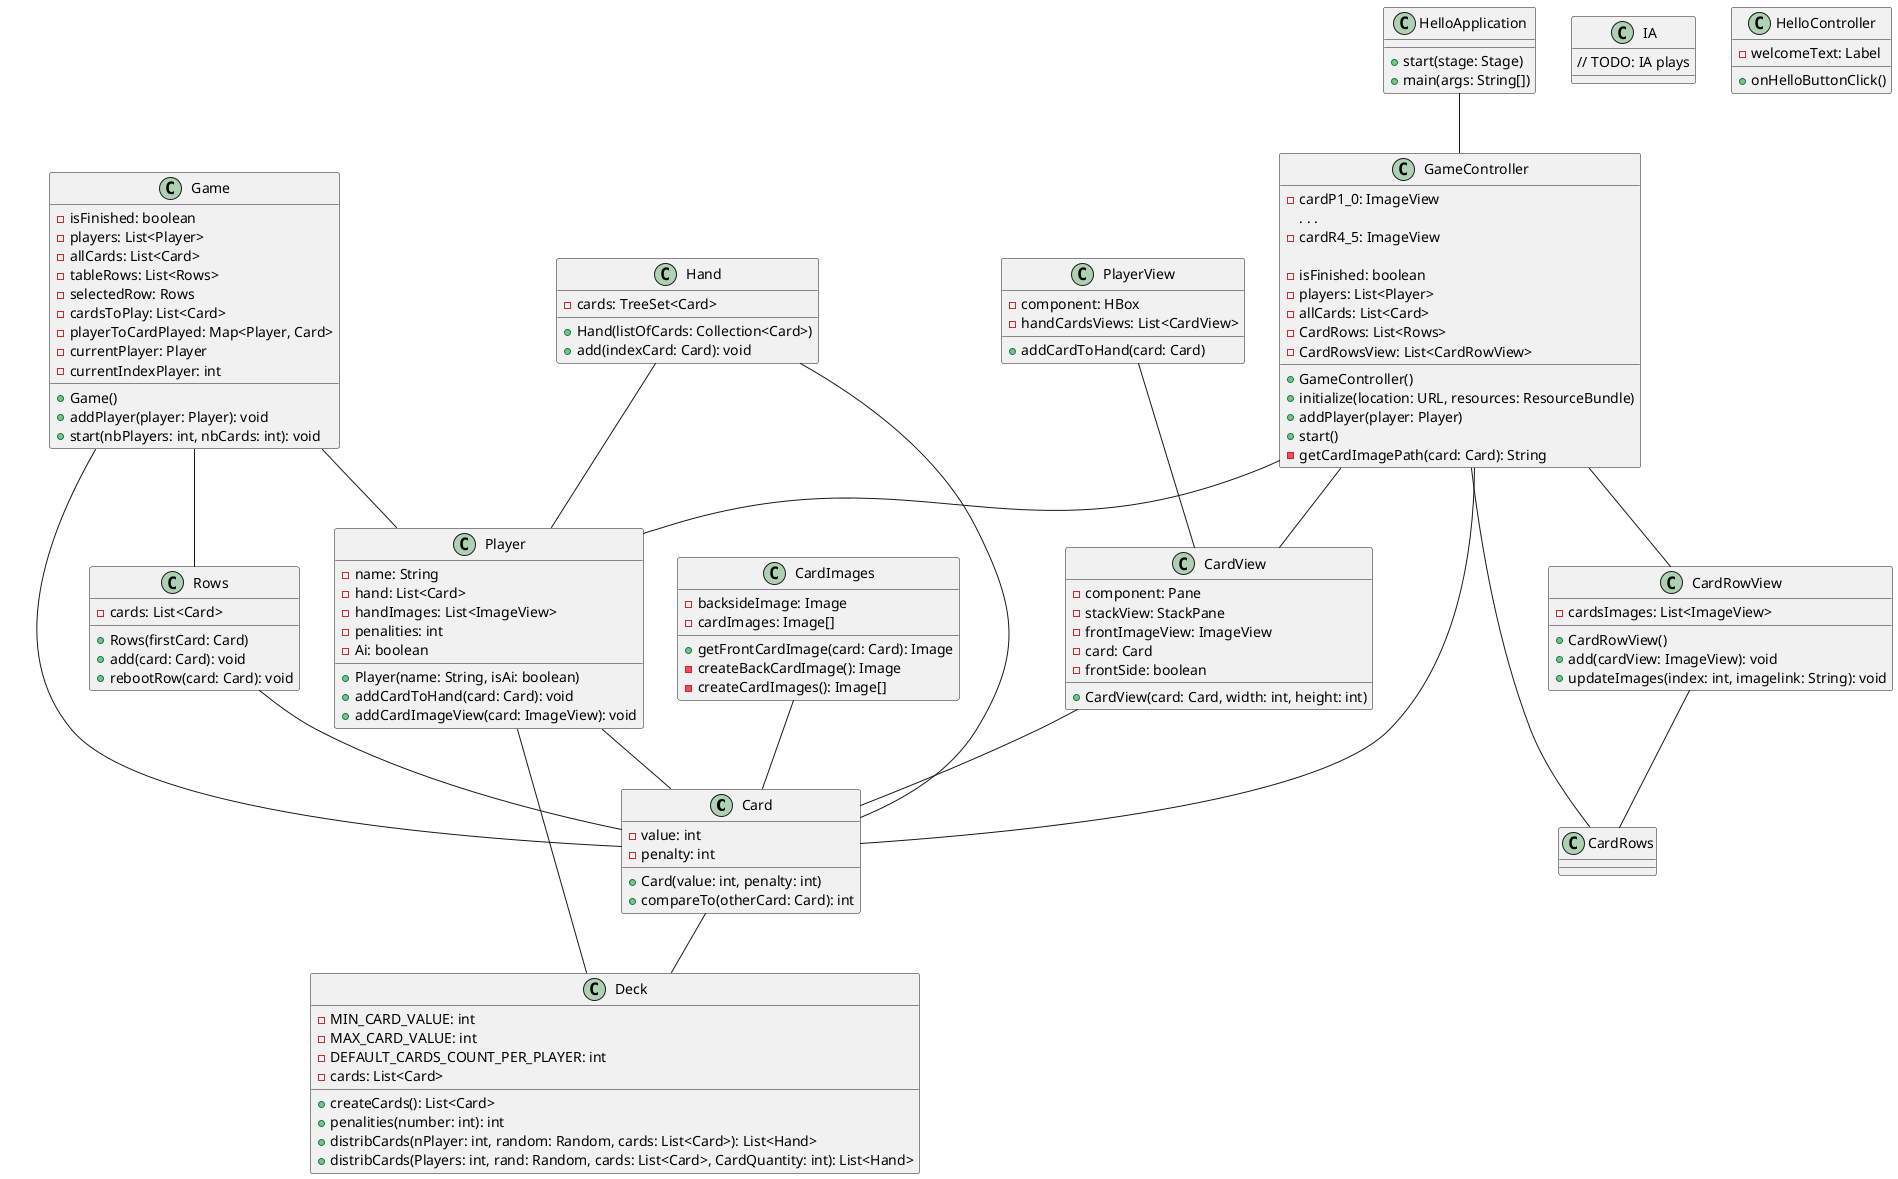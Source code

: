 @startuml
'https://plantuml.com/sequence-diagram

class Card {
  - value: int
  - penalty: int
  + Card(value: int, penalty: int)
  + compareTo(otherCard: Card): int
}
class Deck {
  - MIN_CARD_VALUE: int
  - MAX_CARD_VALUE: int
  - DEFAULT_CARDS_COUNT_PER_PLAYER: int
  - cards: List<Card>
  + createCards(): List<Card>
  + penalities(number: int): int
  + distribCards(nPlayer: int, random: Random, cards: List<Card>): List<Hand>
  + distribCards(Players: int, rand: Random, cards: List<Card>, CardQuantity: int): List<Hand>
}
class Hand {
    -cards: TreeSet<Card>

    +Hand(listOfCards: Collection<Card>)
    +add(indexCard: Card): void
}
class Rows {
    -cards: List<Card>

    +Rows(firstCard: Card)
    +add(card: Card): void
    +rebootRow(card: Card): void
}
class Game {
    -isFinished: boolean
    -players: List<Player>
    -allCards: List<Card>
    -tableRows: List<Rows>
    -selectedRow: Rows
    -cardsToPlay: List<Card>
    -playerToCardPlayed: Map<Player, Card>
    -currentPlayer: Player
    -currentIndexPlayer: int

    +Game()
    +addPlayer(player: Player): void
    +start(nbPlayers: int, nbCards: int): void
}
class IA {
    // TODO: IA plays
}
class Player {
    -name: String
    -hand: List<Card>
    -handImages: List<ImageView>
    -penalities: int
    -Ai: boolean

    +Player(name: String, isAi: boolean)
    +addCardToHand(card: Card): void
    +addCardImageView(card: ImageView): void
}
class CardImages {
    -backsideImage: Image
    -cardImages: Image[]

    +getFrontCardImage(card: Card): Image
    -createBackCardImage(): Image
    -createCardImages(): Image[]
}
class CardRowView {
    -cardsImages: List<ImageView>

    +CardRowView()
    +add(cardView: ImageView): void
    +updateImages(index: int, imagelink: String): void
}
class CardView {
    -component: Pane
    -stackView: StackPane
    -frontImageView: ImageView
    -card: Card
    -frontSide: boolean

    +CardView(card: Card, width: int, height: int)
}
class GameController {
    -cardP1_0: ImageView
    . . .
    -cardR4_5: ImageView

    -isFinished: boolean
    -players: List<Player>
    -allCards: List<Card>
    -CardRows: List<Rows>
    -CardRowsView: List<CardRowView>

    +GameController()
    +initialize(location: URL, resources: ResourceBundle)
    +addPlayer(player: Player)
    +start()
    -getCardImagePath(card: Card): String
}
class HelloController {
    -welcomeText: Label

    +onHelloButtonClick()
}
class PlayerView {
    -component: HBox
    -handCardsViews: List<CardView>

    +addCardToHand(card: Card)
}
class HelloApplication {
    +start(stage: Stage)
    +main(args: String[])
}

Card -- Deck
Player -- Deck
Player -- Card
PlayerView -- CardView
Rows -- Card
Hand -- Card
Hand -- Player
Game -- Player
Game -- Rows
Game -- Card
GameController -- Card
GameController -- CardView
GameController -- Player
GameController -- CardRows
GameController -- CardRowView
CardImages -- Card
CardRowView -- CardRows
CardView -- Card
HelloApplication -- GameController

@enduml